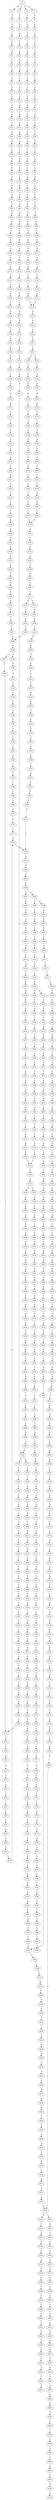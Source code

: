 strict digraph  {
	S0 -> S1 [ label = T ];
	S0 -> S2 [ label = C ];
	S0 -> S3 [ label = G ];
	S0 -> S4 [ label = A ];
	S1 -> S5 [ label = T ];
	S2 -> S6 [ label = T ];
	S3 -> S7 [ label = T ];
	S4 -> S8 [ label = C ];
	S5 -> S9 [ label = G ];
	S6 -> S10 [ label = G ];
	S7 -> S11 [ label = G ];
	S8 -> S12 [ label = G ];
	S9 -> S13 [ label = C ];
	S10 -> S14 [ label = G ];
	S11 -> S15 [ label = C ];
	S12 -> S16 [ label = T ];
	S13 -> S17 [ label = C ];
	S14 -> S18 [ label = C ];
	S15 -> S19 [ label = C ];
	S16 -> S20 [ label = C ];
	S17 -> S21 [ label = G ];
	S18 -> S22 [ label = G ];
	S19 -> S23 [ label = G ];
	S20 -> S24 [ label = G ];
	S21 -> S25 [ label = T ];
	S22 -> S26 [ label = C ];
	S23 -> S27 [ label = C ];
	S24 -> S28 [ label = T ];
	S25 -> S29 [ label = A ];
	S26 -> S30 [ label = A ];
	S27 -> S31 [ label = A ];
	S28 -> S32 [ label = G ];
	S29 -> S33 [ label = G ];
	S30 -> S34 [ label = G ];
	S31 -> S35 [ label = A ];
	S32 -> S36 [ label = A ];
	S33 -> S37 [ label = C ];
	S34 -> S38 [ label = C ];
	S35 -> S39 [ label = C ];
	S36 -> S40 [ label = C ];
	S37 -> S41 [ label = C ];
	S38 -> S42 [ label = G ];
	S39 -> S43 [ label = C ];
	S40 -> S44 [ label = C ];
	S41 -> S45 [ label = G ];
	S42 -> S46 [ label = G ];
	S43 -> S47 [ label = A ];
	S44 -> S48 [ label = G ];
	S45 -> S49 [ label = G ];
	S46 -> S50 [ label = G ];
	S47 -> S51 [ label = G ];
	S48 -> S52 [ label = G ];
	S49 -> S53 [ label = T ];
	S50 -> S54 [ label = T ];
	S51 -> S55 [ label = T ];
	S52 -> S56 [ label = T ];
	S53 -> S57 [ label = G ];
	S54 -> S58 [ label = G ];
	S55 -> S59 [ label = C ];
	S56 -> S60 [ label = C ];
	S57 -> S61 [ label = A ];
	S58 -> S62 [ label = C ];
	S59 -> S63 [ label = G ];
	S60 -> S64 [ label = G ];
	S61 -> S65 [ label = C ];
	S62 -> S66 [ label = C ];
	S63 -> S67 [ label = C ];
	S64 -> S68 [ label = C ];
	S65 -> S69 [ label = G ];
	S66 -> S70 [ label = G ];
	S67 -> S71 [ label = G ];
	S68 -> S72 [ label = G ];
	S69 -> S73 [ label = T ];
	S70 -> S74 [ label = C ];
	S71 -> S75 [ label = C ];
	S72 -> S76 [ label = T ];
	S73 -> S77 [ label = G ];
	S74 -> S78 [ label = C ];
	S75 -> S79 [ label = A ];
	S76 -> S80 [ label = A ];
	S77 -> S81 [ label = G ];
	S78 -> S82 [ label = G ];
	S79 -> S83 [ label = G ];
	S80 -> S84 [ label = G ];
	S81 -> S85 [ label = G ];
	S82 -> S86 [ label = G ];
	S83 -> S87 [ label = C ];
	S84 -> S88 [ label = C ];
	S85 -> S89 [ label = T ];
	S86 -> S90 [ label = T ];
	S87 -> S91 [ label = C ];
	S88 -> S92 [ label = C ];
	S89 -> S93 [ label = A ];
	S90 -> S94 [ label = G ];
	S91 -> S95 [ label = G ];
	S92 -> S96 [ label = G ];
	S93 -> S97 [ label = C ];
	S94 -> S98 [ label = G ];
	S95 -> S99 [ label = G ];
	S96 -> S100 [ label = C ];
	S97 -> S101 [ label = T ];
	S98 -> S102 [ label = T ];
	S99 -> S103 [ label = T ];
	S100 -> S104 [ label = T ];
	S101 -> S105 [ label = A ];
	S102 -> S106 [ label = G ];
	S103 -> S107 [ label = G ];
	S104 -> S108 [ label = G ];
	S105 -> S109 [ label = T ];
	S106 -> S110 [ label = G ];
	S107 -> S111 [ label = G ];
	S108 -> S112 [ label = G ];
	S109 -> S113 [ label = T ];
	S110 -> S114 [ label = A ];
	S111 -> S115 [ label = A ];
	S112 -> S116 [ label = A ];
	S113 -> S117 [ label = G ];
	S114 -> S118 [ label = A ];
	S115 -> S119 [ label = A ];
	S116 -> S120 [ label = A ];
	S117 -> S121 [ label = G ];
	S118 -> S122 [ label = C ];
	S119 -> S123 [ label = G ];
	S120 -> S124 [ label = G ];
	S121 -> S125 [ label = A ];
	S122 -> S126 [ label = C ];
	S123 -> S127 [ label = A ];
	S124 -> S128 [ label = A ];
	S125 -> S129 [ label = A ];
	S126 -> S130 [ label = T ];
	S127 -> S131 [ label = A ];
	S128 -> S132 [ label = A ];
	S129 -> S133 [ label = C ];
	S130 -> S134 [ label = C ];
	S131 -> S135 [ label = C ];
	S132 -> S135 [ label = C ];
	S133 -> S136 [ label = G ];
	S134 -> S137 [ label = G ];
	S135 -> S138 [ label = G ];
	S136 -> S139 [ label = G ];
	S137 -> S140 [ label = G ];
	S138 -> S141 [ label = G ];
	S139 -> S142 [ label = T ];
	S140 -> S143 [ label = C ];
	S141 -> S144 [ label = C ];
	S142 -> S145 [ label = A ];
	S143 -> S146 [ label = A ];
	S144 -> S147 [ label = A ];
	S145 -> S148 [ label = C ];
	S146 -> S149 [ label = C ];
	S147 -> S150 [ label = C ];
	S148 -> S151 [ label = G ];
	S149 -> S152 [ label = G ];
	S150 -> S153 [ label = C ];
	S150 -> S154 [ label = T ];
	S151 -> S155 [ label = A ];
	S152 -> S156 [ label = C ];
	S153 -> S157 [ label = G ];
	S154 -> S158 [ label = G ];
	S155 -> S159 [ label = A ];
	S156 -> S160 [ label = G ];
	S157 -> S161 [ label = G ];
	S158 -> S162 [ label = G ];
	S159 -> S163 [ label = G ];
	S160 -> S164 [ label = C ];
	S161 -> S165 [ label = G ];
	S162 -> S166 [ label = G ];
	S163 -> S167 [ label = A ];
	S164 -> S168 [ label = G ];
	S165 -> S169 [ label = A ];
	S166 -> S170 [ label = A ];
	S167 -> S171 [ label = A ];
	S168 -> S172 [ label = C ];
	S168 -> S173 [ label = G ];
	S169 -> S174 [ label = A ];
	S170 -> S175 [ label = A ];
	S171 -> S176 [ label = G ];
	S172 -> S177 [ label = G ];
	S173 -> S178 [ label = C ];
	S174 -> S179 [ label = T ];
	S175 -> S180 [ label = C ];
	S176 -> S181 [ label = T ];
	S177 -> S182 [ label = T ];
	S178 -> S183 [ label = T ];
	S179 -> S184 [ label = T ];
	S180 -> S185 [ label = T ];
	S181 -> S186 [ label = G ];
	S182 -> S187 [ label = C ];
	S183 -> S188 [ label = G ];
	S184 -> S189 [ label = G ];
	S185 -> S190 [ label = G ];
	S186 -> S191 [ label = T ];
	S187 -> S192 [ label = G ];
	S188 -> S193 [ label = G ];
	S189 -> S194 [ label = A ];
	S190 -> S195 [ label = G ];
	S191 -> S196 [ label = C ];
	S192 -> S197 [ label = A ];
	S193 -> S198 [ label = A ];
	S194 -> S199 [ label = A ];
	S195 -> S200 [ label = A ];
	S196 -> S201 [ label = C ];
	S197 -> S202 [ label = C ];
	S198 -> S203 [ label = A ];
	S199 -> S204 [ label = C ];
	S200 -> S205 [ label = C ];
	S201 -> S206 [ label = T ];
	S202 -> S207 [ label = G ];
	S203 -> S208 [ label = T ];
	S204 -> S209 [ label = C ];
	S205 -> S210 [ label = C ];
	S206 -> S211 [ label = G ];
	S207 -> S212 [ label = C ];
	S208 -> S213 [ label = G ];
	S209 -> S214 [ label = C ];
	S210 -> S215 [ label = C ];
	S211 -> S216 [ label = G ];
	S212 -> S217 [ label = G ];
	S213 -> S218 [ label = G ];
	S214 -> S219 [ label = G ];
	S215 -> S220 [ label = G ];
	S216 -> S221 [ label = C ];
	S217 -> S222 [ label = C ];
	S218 -> S223 [ label = G ];
	S219 -> S224 [ label = T ];
	S220 -> S225 [ label = T ];
	S221 -> S226 [ label = C ];
	S222 -> S227 [ label = C ];
	S223 -> S228 [ label = G ];
	S224 -> S229 [ label = C ];
	S225 -> S230 [ label = C ];
	S226 -> S231 [ label = T ];
	S227 -> S232 [ label = T ];
	S228 -> S233 [ label = T ];
	S229 -> S234 [ label = T ];
	S230 -> S235 [ label = T ];
	S231 -> S236 [ label = G ];
	S232 -> S237 [ label = C ];
	S233 -> S238 [ label = C ];
	S234 -> S239 [ label = C ];
	S235 -> S239 [ label = C ];
	S236 -> S240 [ label = G ];
	S237 -> S241 [ label = G ];
	S238 -> S242 [ label = C ];
	S239 -> S243 [ label = G ];
	S240 -> S244 [ label = G ];
	S241 -> S245 [ label = G ];
	S242 -> S246 [ label = G ];
	S243 -> S247 [ label = G ];
	S244 -> S248 [ label = T ];
	S245 -> S249 [ label = G ];
	S246 -> S250 [ label = C ];
	S247 -> S251 [ label = C ];
	S248 -> S252 [ label = C ];
	S249 -> S253 [ label = C ];
	S250 -> S254 [ label = C ];
	S251 -> S255 [ label = A ];
	S252 -> S256 [ label = C ];
	S253 -> S257 [ label = T ];
	S254 -> S258 [ label = G ];
	S255 -> S259 [ label = C ];
	S256 -> S260 [ label = C ];
	S257 -> S261 [ label = C ];
	S258 -> S262 [ label = G ];
	S259 -> S263 [ label = C ];
	S260 -> S264 [ label = G ];
	S261 -> S265 [ label = A ];
	S262 -> S266 [ label = A ];
	S263 -> S267 [ label = G ];
	S264 -> S268 [ label = A ];
	S265 -> S269 [ label = C ];
	S266 -> S270 [ label = A ];
	S267 -> S271 [ label = A ];
	S268 -> S272 [ label = G ];
	S269 -> S273 [ label = G ];
	S270 -> S274 [ label = C ];
	S271 -> S275 [ label = G ];
	S271 -> S276 [ label = A ];
	S272 -> S277 [ label = T ];
	S273 -> S278 [ label = T ];
	S274 -> S279 [ label = T ];
	S275 -> S280 [ label = T ];
	S276 -> S281 [ label = T ];
	S277 -> S282 [ label = C ];
	S278 -> S283 [ label = C ];
	S279 -> S284 [ label = G ];
	S280 -> S285 [ label = C ];
	S281 -> S286 [ label = G ];
	S282 -> S287 [ label = C ];
	S283 -> S288 [ label = C ];
	S284 -> S289 [ label = C ];
	S285 -> S290 [ label = C ];
	S286 -> S291 [ label = T ];
	S287 -> S292 [ label = A ];
	S288 -> S293 [ label = A ];
	S289 -> S294 [ label = A ];
	S290 -> S292 [ label = A ];
	S291 -> S295 [ label = A ];
	S292 -> S296 [ label = G ];
	S293 -> S297 [ label = G ];
	S294 -> S298 [ label = A ];
	S295 -> S299 [ label = G ];
	S296 -> S300 [ label = T ];
	S296 -> S301 [ label = C ];
	S297 -> S302 [ label = C ];
	S298 -> S303 [ label = C ];
	S299 -> S304 [ label = T ];
	S300 -> S305 [ label = A ];
	S301 -> S306 [ label = T ];
	S302 -> S307 [ label = T ];
	S303 -> S308 [ label = C ];
	S304 -> S309 [ label = T ];
	S305 -> S310 [ label = G ];
	S306 -> S311 [ label = T ];
	S307 -> S311 [ label = T ];
	S308 -> S312 [ label = A ];
	S309 -> S313 [ label = T ];
	S310 -> S314 [ label = G ];
	S311 -> S315 [ label = C ];
	S312 -> S316 [ label = G ];
	S313 -> S317 [ label = C ];
	S314 -> S318 [ label = G ];
	S315 -> S319 [ label = A ];
	S316 -> S320 [ label = A ];
	S317 -> S321 [ label = A ];
	S318 -> S322 [ label = T ];
	S319 -> S323 [ label = C ];
	S320 -> S324 [ label = A ];
	S321 -> S325 [ label = C ];
	S322 -> S326 [ label = C ];
	S323 -> S327 [ label = G ];
	S324 -> S328 [ label = C ];
	S325 -> S329 [ label = T ];
	S326 -> S330 [ label = A ];
	S327 -> S331 [ label = C ];
	S328 -> S332 [ label = A ];
	S329 -> S333 [ label = C ];
	S330 -> S334 [ label = C ];
	S331 -> S335 [ label = C ];
	S332 -> S336 [ label = G ];
	S333 -> S337 [ label = C ];
	S334 -> S338 [ label = T ];
	S335 -> S339 [ label = C ];
	S336 -> S340 [ label = C ];
	S337 -> S341 [ label = T ];
	S338 -> S342 [ label = C ];
	S339 -> S343 [ label = T ];
	S340 -> S344 [ label = C ];
	S341 -> S345 [ label = T ];
	S342 -> S346 [ label = G ];
	S343 -> S347 [ label = T ];
	S344 -> S348 [ label = G ];
	S345 -> S349 [ label = T ];
	S346 -> S350 [ label = C ];
	S347 -> S351 [ label = C ];
	S348 -> S352 [ label = T ];
	S349 -> S353 [ label = C ];
	S350 -> S354 [ label = T ];
	S351 -> S355 [ label = A ];
	S352 -> S356 [ label = C ];
	S353 -> S357 [ label = A ];
	S354 -> S358 [ label = T ];
	S355 -> S359 [ label = T ];
	S356 -> S360 [ label = C ];
	S357 -> S361 [ label = T ];
	S358 -> S362 [ label = C ];
	S359 -> S363 [ label = C ];
	S360 -> S364 [ label = T ];
	S361 -> S365 [ label = C ];
	S362 -> S366 [ label = A ];
	S363 -> S367 [ label = C ];
	S364 -> S368 [ label = C ];
	S365 -> S369 [ label = C ];
	S366 -> S370 [ label = T ];
	S367 -> S371 [ label = A ];
	S368 -> S372 [ label = T ];
	S369 -> S373 [ label = A ];
	S370 -> S374 [ label = C ];
	S371 -> S375 [ label = G ];
	S372 -> S376 [ label = G ];
	S373 -> S375 [ label = G ];
	S374 -> S377 [ label = C ];
	S375 -> S378 [ label = A ];
	S376 -> S379 [ label = T ];
	S377 -> S371 [ label = A ];
	S378 -> S380 [ label = A ];
	S379 -> S381 [ label = C ];
	S380 -> S382 [ label = C ];
	S381 -> S383 [ label = G ];
	S382 -> S384 [ label = C ];
	S383 -> S385 [ label = T ];
	S384 -> S386 [ label = A ];
	S384 -> S387 [ label = G ];
	S385 -> S388 [ label = G ];
	S386 -> S389 [ label = G ];
	S386 -> S390 [ label = C ];
	S387 -> S391 [ label = G ];
	S388 -> S392 [ label = G ];
	S389 -> S393 [ label = A ];
	S390 -> S394 [ label = C ];
	S391 -> S395 [ label = A ];
	S392 -> S396 [ label = T ];
	S393 -> S397 [ label = C ];
	S394 -> S398 [ label = A ];
	S395 -> S399 [ label = C ];
	S396 -> S400 [ label = A ];
	S397 -> S401 [ label = T ];
	S398 -> S402 [ label = C ];
	S399 -> S403 [ label = G ];
	S400 -> S404 [ label = C ];
	S401 -> S405 [ label = C ];
	S402 -> S406 [ label = C ];
	S403 -> S407 [ label = C ];
	S404 -> S408 [ label = C ];
	S405 -> S409 [ label = C ];
	S406 -> S410 [ label = C ];
	S407 -> S411 [ label = C ];
	S408 -> S412 [ label = G ];
	S409 -> S413 [ label = C ];
	S410 -> S414 [ label = C ];
	S411 -> S415 [ label = C ];
	S412 -> S416 [ label = G ];
	S413 -> S417 [ label = A ];
	S414 -> S418 [ label = T ];
	S415 -> S419 [ label = A ];
	S416 -> S420 [ label = T ];
	S417 -> S421 [ label = T ];
	S418 -> S422 [ label = T ];
	S419 -> S423 [ label = T ];
	S420 -> S424 [ label = G ];
	S421 -> S425 [ label = C ];
	S422 -> S426 [ label = C ];
	S423 -> S427 [ label = C ];
	S424 -> S428 [ label = G ];
	S425 -> S429 [ label = T ];
	S426 -> S430 [ label = C ];
	S426 -> S431 [ label = G ];
	S427 -> S432 [ label = G ];
	S428 -> S433 [ label = T ];
	S429 -> S434 [ label = G ];
	S430 -> S435 [ label = T ];
	S431 -> S436 [ label = A ];
	S432 -> S437 [ label = T ];
	S433 -> S438 [ label = T ];
	S434 -> S439 [ label = C ];
	S435 -> S440 [ label = G ];
	S436 -> S441 [ label = T ];
	S437 -> S442 [ label = C ];
	S438 -> S443 [ label = A ];
	S439 -> S444 [ label = C ];
	S440 -> S445 [ label = T ];
	S441 -> S446 [ label = C ];
	S442 -> S447 [ label = C ];
	S443 -> S448 [ label = G ];
	S444 -> S449 [ label = A ];
	S445 -> S450 [ label = C ];
	S446 -> S451 [ label = G ];
	S447 -> S452 [ label = T ];
	S448 -> S453 [ label = A ];
	S449 -> S454 [ label = G ];
	S450 -> S455 [ label = C ];
	S451 -> S456 [ label = T ];
	S452 -> S457 [ label = C ];
	S453 -> S458 [ label = A ];
	S454 -> S459 [ label = T ];
	S455 -> S460 [ label = T ];
	S456 -> S461 [ label = T ];
	S457 -> S462 [ label = T ];
	S458 -> S463 [ label = G ];
	S459 -> S464 [ label = C ];
	S460 -> S465 [ label = T ];
	S461 -> S466 [ label = T ];
	S462 -> S467 [ label = T ];
	S463 -> S468 [ label = G ];
	S464 -> S469 [ label = G ];
	S465 -> S470 [ label = G ];
	S466 -> S471 [ label = G ];
	S467 -> S472 [ label = C ];
	S468 -> S473 [ label = G ];
	S469 -> S474 [ label = T ];
	S470 -> S475 [ label = T ];
	S471 -> S476 [ label = T ];
	S472 -> S477 [ label = T ];
	S473 -> S478 [ label = G ];
	S474 -> S479 [ label = A ];
	S475 -> S480 [ label = A ];
	S476 -> S481 [ label = A ];
	S477 -> S482 [ label = C ];
	S478 -> S483 [ label = G ];
	S479 -> S484 [ label = A ];
	S480 -> S485 [ label = G ];
	S481 -> S486 [ label = G ];
	S482 -> S487 [ label = G ];
	S483 -> S488 [ label = T ];
	S484 -> S489 [ label = G ];
	S485 -> S490 [ label = G ];
	S486 -> S491 [ label = G ];
	S487 -> S492 [ label = G ];
	S488 -> S493 [ label = C ];
	S489 -> S494 [ label = A ];
	S490 -> S495 [ label = A ];
	S491 -> S496 [ label = A ];
	S492 -> S497 [ label = A ];
	S493 -> S498 [ label = C ];
	S494 -> S499 [ label = C ];
	S495 -> S500 [ label = G ];
	S496 -> S501 [ label = A ];
	S497 -> S502 [ label = G ];
	S498 -> S503 [ label = G ];
	S499 -> S504 [ label = G ];
	S500 -> S505 [ label = A ];
	S501 -> S506 [ label = A ];
	S502 -> S507 [ label = A ];
	S503 -> S508 [ label = T ];
	S504 -> S509 [ label = G ];
	S505 -> S510 [ label = G ];
	S506 -> S511 [ label = G ];
	S507 -> S512 [ label = G ];
	S508 -> S513 [ label = C ];
	S509 -> S514 [ label = C ];
	S510 -> S515 [ label = G ];
	S511 -> S516 [ label = G ];
	S512 -> S517 [ label = G ];
	S513 -> S518 [ label = G ];
	S514 -> S519 [ label = T ];
	S515 -> S520 [ label = T ];
	S516 -> S521 [ label = T ];
	S517 -> S522 [ label = T ];
	S518 -> S523 [ label = G ];
	S519 -> S524 [ label = C ];
	S520 -> S525 [ label = C ];
	S521 -> S526 [ label = C ];
	S522 -> S525 [ label = C ];
	S523 -> S527 [ label = A ];
	S524 -> S528 [ label = T ];
	S525 -> S529 [ label = C ];
	S526 -> S530 [ label = C ];
	S527 -> S531 [ label = A ];
	S528 -> S532 [ label = C ];
	S529 -> S533 [ label = C ];
	S530 -> S534 [ label = C ];
	S531 -> S535 [ label = C ];
	S532 -> S536 [ label = G ];
	S533 -> S537 [ label = A ];
	S533 -> S538 [ label = G ];
	S534 -> S539 [ label = G ];
	S535 -> S540 [ label = A ];
	S535 -> S541 [ label = T ];
	S536 -> S542 [ label = A ];
	S537 -> S543 [ label = G ];
	S538 -> S544 [ label = G ];
	S539 -> S545 [ label = A ];
	S540 -> S546 [ label = G ];
	S541 -> S547 [ label = A ];
	S542 -> S548 [ label = A ];
	S543 -> S549 [ label = A ];
	S544 -> S550 [ label = A ];
	S545 -> S551 [ label = A ];
	S546 -> S552 [ label = G ];
	S547 -> S553 [ label = C ];
	S548 -> S554 [ label = G ];
	S549 -> S555 [ label = G ];
	S550 -> S556 [ label = G ];
	S551 -> S557 [ label = G ];
	S552 -> S558 [ label = A ];
	S553 -> S559 [ label = A ];
	S554 -> S560 [ label = T ];
	S555 -> S561 [ label = C ];
	S556 -> S562 [ label = G ];
	S557 -> S563 [ label = T ];
	S558 -> S564 [ label = A ];
	S559 -> S565 [ label = A ];
	S560 -> S566 [ label = C ];
	S561 -> S567 [ label = C ];
	S562 -> S568 [ label = C ];
	S563 -> S569 [ label = C ];
	S564 -> S570 [ label = T ];
	S565 -> S571 [ label = C ];
	S566 -> S572 [ label = G ];
	S567 -> S573 [ label = A ];
	S568 -> S574 [ label = G ];
	S569 -> S575 [ label = G ];
	S570 -> S576 [ label = A ];
	S571 -> S577 [ label = G ];
	S572 -> S578 [ label = C ];
	S573 -> S579 [ label = C ];
	S574 -> S580 [ label = T ];
	S575 -> S581 [ label = A ];
	S576 -> S582 [ label = G ];
	S577 -> S583 [ label = A ];
	S578 -> S584 [ label = G ];
	S579 -> S585 [ label = G ];
	S580 -> S586 [ label = G ];
	S581 -> S587 [ label = G ];
	S582 -> S588 [ label = T ];
	S583 -> S589 [ label = A ];
	S584 -> S590 [ label = G ];
	S585 -> S591 [ label = G ];
	S586 -> S592 [ label = G ];
	S587 -> S593 [ label = G ];
	S588 -> S594 [ label = C ];
	S589 -> S595 [ label = A ];
	S590 -> S596 [ label = C ];
	S591 -> S597 [ label = T ];
	S592 -> S598 [ label = T ];
	S593 -> S599 [ label = T ];
	S594 -> S600 [ label = T ];
	S595 -> S601 [ label = A ];
	S596 -> S602 [ label = T ];
	S597 -> S603 [ label = T ];
	S598 -> S604 [ label = A ];
	S599 -> S605 [ label = A ];
	S600 -> S606 [ label = C ];
	S601 -> S607 [ label = C ];
	S602 -> S608 [ label = A ];
	S603 -> S609 [ label = A ];
	S604 -> S610 [ label = T ];
	S605 -> S611 [ label = T ];
	S606 -> S612 [ label = T ];
	S607 -> S613 [ label = A ];
	S608 -> S614 [ label = T ];
	S609 -> S615 [ label = C ];
	S610 -> S616 [ label = G ];
	S611 -> S617 [ label = A ];
	S612 -> S618 [ label = C ];
	S613 -> S619 [ label = G ];
	S614 -> S620 [ label = A ];
	S615 -> S621 [ label = T ];
	S616 -> S622 [ label = A ];
	S617 -> S623 [ label = A ];
	S618 -> S624 [ label = T ];
	S619 -> S625 [ label = A ];
	S620 -> S626 [ label = G ];
	S621 -> S627 [ label = G ];
	S622 -> S628 [ label = G ];
	S623 -> S629 [ label = G ];
	S624 -> S630 [ label = G ];
	S625 -> S631 [ label = A ];
	S626 -> S632 [ label = T ];
	S627 -> S633 [ label = C ];
	S628 -> S634 [ label = C ];
	S629 -> S635 [ label = T ];
	S630 -> S636 [ label = A ];
	S631 -> S637 [ label = G ];
	S632 -> S638 [ label = A ];
	S633 -> S639 [ label = A ];
	S634 -> S640 [ label = G ];
	S635 -> S641 [ label = C ];
	S636 -> S642 [ label = G ];
	S637 -> S643 [ label = G ];
	S638 -> S644 [ label = G ];
	S639 -> S645 [ label = G ];
	S640 -> S646 [ label = G ];
	S641 -> S647 [ label = G ];
	S642 -> S648 [ label = T ];
	S643 -> S649 [ label = G ];
	S644 -> S650 [ label = C ];
	S645 -> S651 [ label = A ];
	S646 -> S652 [ label = T ];
	S647 -> S653 [ label = T ];
	S648 -> S654 [ label = A ];
	S649 -> S655 [ label = G ];
	S650 -> S656 [ label = C ];
	S651 -> S657 [ label = C ];
	S652 -> S658 [ label = C ];
	S653 -> S659 [ label = G ];
	S655 -> S660 [ label = T ];
	S656 -> S661 [ label = G ];
	S657 -> S662 [ label = G ];
	S658 -> S663 [ label = G ];
	S659 -> S664 [ label = G ];
	S660 -> S665 [ label = C ];
	S661 -> S666 [ label = A ];
	S662 -> S667 [ label = G ];
	S663 -> S668 [ label = C ];
	S664 -> S669 [ label = T ];
	S665 -> S670 [ label = T ];
	S666 -> S671 [ label = A ];
	S667 -> S672 [ label = A ];
	S668 -> S673 [ label = A ];
	S669 -> S400 [ label = A ];
	S670 -> S674 [ label = C ];
	S671 -> S675 [ label = A ];
	S672 -> S676 [ label = C ];
	S673 -> S677 [ label = C ];
	S674 -> S678 [ label = T ];
	S675 -> S679 [ label = C ];
	S676 -> S680 [ label = A ];
	S677 -> S681 [ label = G ];
	S678 -> S682 [ label = C ];
	S679 -> S683 [ label = C ];
	S680 -> S684 [ label = C ];
	S681 -> S685 [ label = C ];
	S682 -> S686 [ label = G ];
	S683 -> S687 [ label = C ];
	S684 -> S688 [ label = A ];
	S685 -> S689 [ label = G ];
	S686 -> S690 [ label = T ];
	S687 -> S691 [ label = C ];
	S688 -> S692 [ label = C ];
	S689 -> S693 [ label = C ];
	S690 -> S694 [ label = G ];
	S691 -> S695 [ label = G ];
	S692 -> S696 [ label = C ];
	S693 -> S168 [ label = G ];
	S694 -> S697 [ label = G ];
	S695 -> S698 [ label = A ];
	S696 -> S699 [ label = T ];
	S697 -> S700 [ label = T ];
	S698 -> S701 [ label = C ];
	S699 -> S702 [ label = C ];
	S700 -> S703 [ label = A ];
	S701 -> S704 [ label = T ];
	S702 -> S705 [ label = T ];
	S704 -> S706 [ label = A ];
	S705 -> S707 [ label = A ];
	S706 -> S708 [ label = G ];
	S707 -> S709 [ label = G ];
	S708 -> S710 [ label = A ];
	S709 -> S711 [ label = A ];
	S710 -> S712 [ label = A ];
	S711 -> S713 [ label = A ];
	S712 -> S714 [ label = T ];
	S713 -> S715 [ label = C ];
	S714 -> S716 [ label = C ];
	S715 -> S717 [ label = G ];
	S716 -> S718 [ label = G ];
	S717 -> S719 [ label = A ];
	S718 -> S720 [ label = G ];
	S719 -> S721 [ label = G ];
	S720 -> S722 [ label = G ];
	S721 -> S723 [ label = G ];
	S722 -> S724 [ label = T ];
	S723 -> S725 [ label = T ];
	S724 -> S726 [ label = A ];
	S725 -> S727 [ label = G ];
	S726 -> S728 [ label = T ];
	S727 -> S729 [ label = T ];
	S728 -> S730 [ label = C ];
	S729 -> S731 [ label = C ];
	S730 -> S732 [ label = C ];
	S731 -> S733 [ label = C ];
	S732 -> S734 [ label = C ];
	S733 -> S735 [ label = C ];
	S734 -> S736 [ label = G ];
	S735 -> S737 [ label = T ];
	S736 -> S738 [ label = A ];
	S737 -> S739 [ label = G ];
	S738 -> S740 [ label = A ];
	S739 -> S741 [ label = T ];
	S740 -> S742 [ label = A ];
	S741 -> S743 [ label = C ];
	S742 -> S744 [ label = G ];
	S743 -> S745 [ label = C ];
	S744 -> S746 [ label = T ];
	S745 -> S747 [ label = T ];
	S746 -> S748 [ label = G ];
	S747 -> S749 [ label = A ];
	S748 -> S750 [ label = T ];
	S749 -> S751 [ label = C ];
	S750 -> S752 [ label = C ];
	S751 -> S753 [ label = T ];
	S752 -> S754 [ label = G ];
	S753 -> S755 [ label = A ];
	S754 -> S756 [ label = T ];
	S755 -> S757 [ label = C ];
	S756 -> S758 [ label = C ];
	S757 -> S759 [ label = C ];
	S758 -> S760 [ label = G ];
	S759 -> S761 [ label = A ];
	S760 -> S762 [ label = G ];
	S761 -> S763 [ label = G ];
	S762 -> S764 [ label = A ];
	S763 -> S765 [ label = G ];
	S764 -> S766 [ label = A ];
	S765 -> S767 [ label = A ];
	S766 -> S535 [ label = C ];
	S767 -> S768 [ label = G ];
	S768 -> S769 [ label = A ];
	S769 -> S770 [ label = G ];
	S770 -> S771 [ label = T ];
	S771 -> S772 [ label = C ];
	S772 -> S773 [ label = A ];
	S773 -> S774 [ label = G ];
	S774 -> S775 [ label = G ];
	S775 -> S776 [ label = A ];
	S776 -> S777 [ label = C ];
	S777 -> S778 [ label = C ];
	S778 -> S779 [ label = A ];
	S779 -> S780 [ label = G ];
	S780 -> S781 [ label = T ];
	S781 -> S782 [ label = C ];
	S782 -> S783 [ label = T ];
	S783 -> S784 [ label = C ];
	S784 -> S785 [ label = T ];
	S785 -> S786 [ label = G ];
	S786 -> S787 [ label = T ];
	S787 -> S788 [ label = A ];
}
